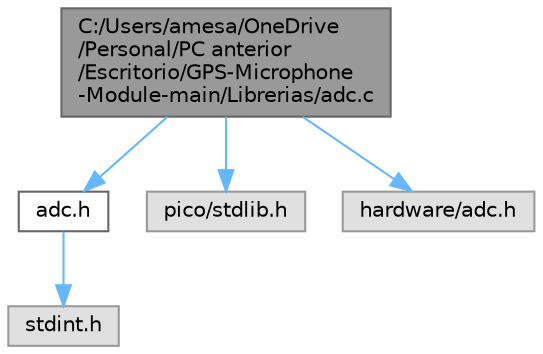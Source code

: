 digraph "C:/Users/amesa/OneDrive/Personal/PC anterior/Escritorio/GPS-Microphone-Module-main/Librerias/adc.c"
{
 // LATEX_PDF_SIZE
  bgcolor="transparent";
  edge [fontname=Helvetica,fontsize=10,labelfontname=Helvetica,labelfontsize=10];
  node [fontname=Helvetica,fontsize=10,shape=box,height=0.2,width=0.4];
  Node1 [id="Node000001",label="C:/Users/amesa/OneDrive\l/Personal/PC anterior\l/Escritorio/GPS-Microphone\l-Module-main/Librerias/adc.c",height=0.2,width=0.4,color="gray40", fillcolor="grey60", style="filled", fontcolor="black",tooltip="Implementation file for ADC module."];
  Node1 -> Node2 [id="edge1_Node000001_Node000002",color="steelblue1",style="solid",tooltip=" "];
  Node2 [id="Node000002",label="adc.h",height=0.2,width=0.4,color="grey40", fillcolor="white", style="filled",URL="$adc_8h.html",tooltip="Header file for ADC module."];
  Node2 -> Node3 [id="edge2_Node000002_Node000003",color="steelblue1",style="solid",tooltip=" "];
  Node3 [id="Node000003",label="stdint.h",height=0.2,width=0.4,color="grey60", fillcolor="#E0E0E0", style="filled",tooltip=" "];
  Node1 -> Node4 [id="edge3_Node000001_Node000004",color="steelblue1",style="solid",tooltip=" "];
  Node4 [id="Node000004",label="pico/stdlib.h",height=0.2,width=0.4,color="grey60", fillcolor="#E0E0E0", style="filled",tooltip=" "];
  Node1 -> Node5 [id="edge4_Node000001_Node000005",color="steelblue1",style="solid",tooltip=" "];
  Node5 [id="Node000005",label="hardware/adc.h",height=0.2,width=0.4,color="grey60", fillcolor="#E0E0E0", style="filled",tooltip=" "];
}
